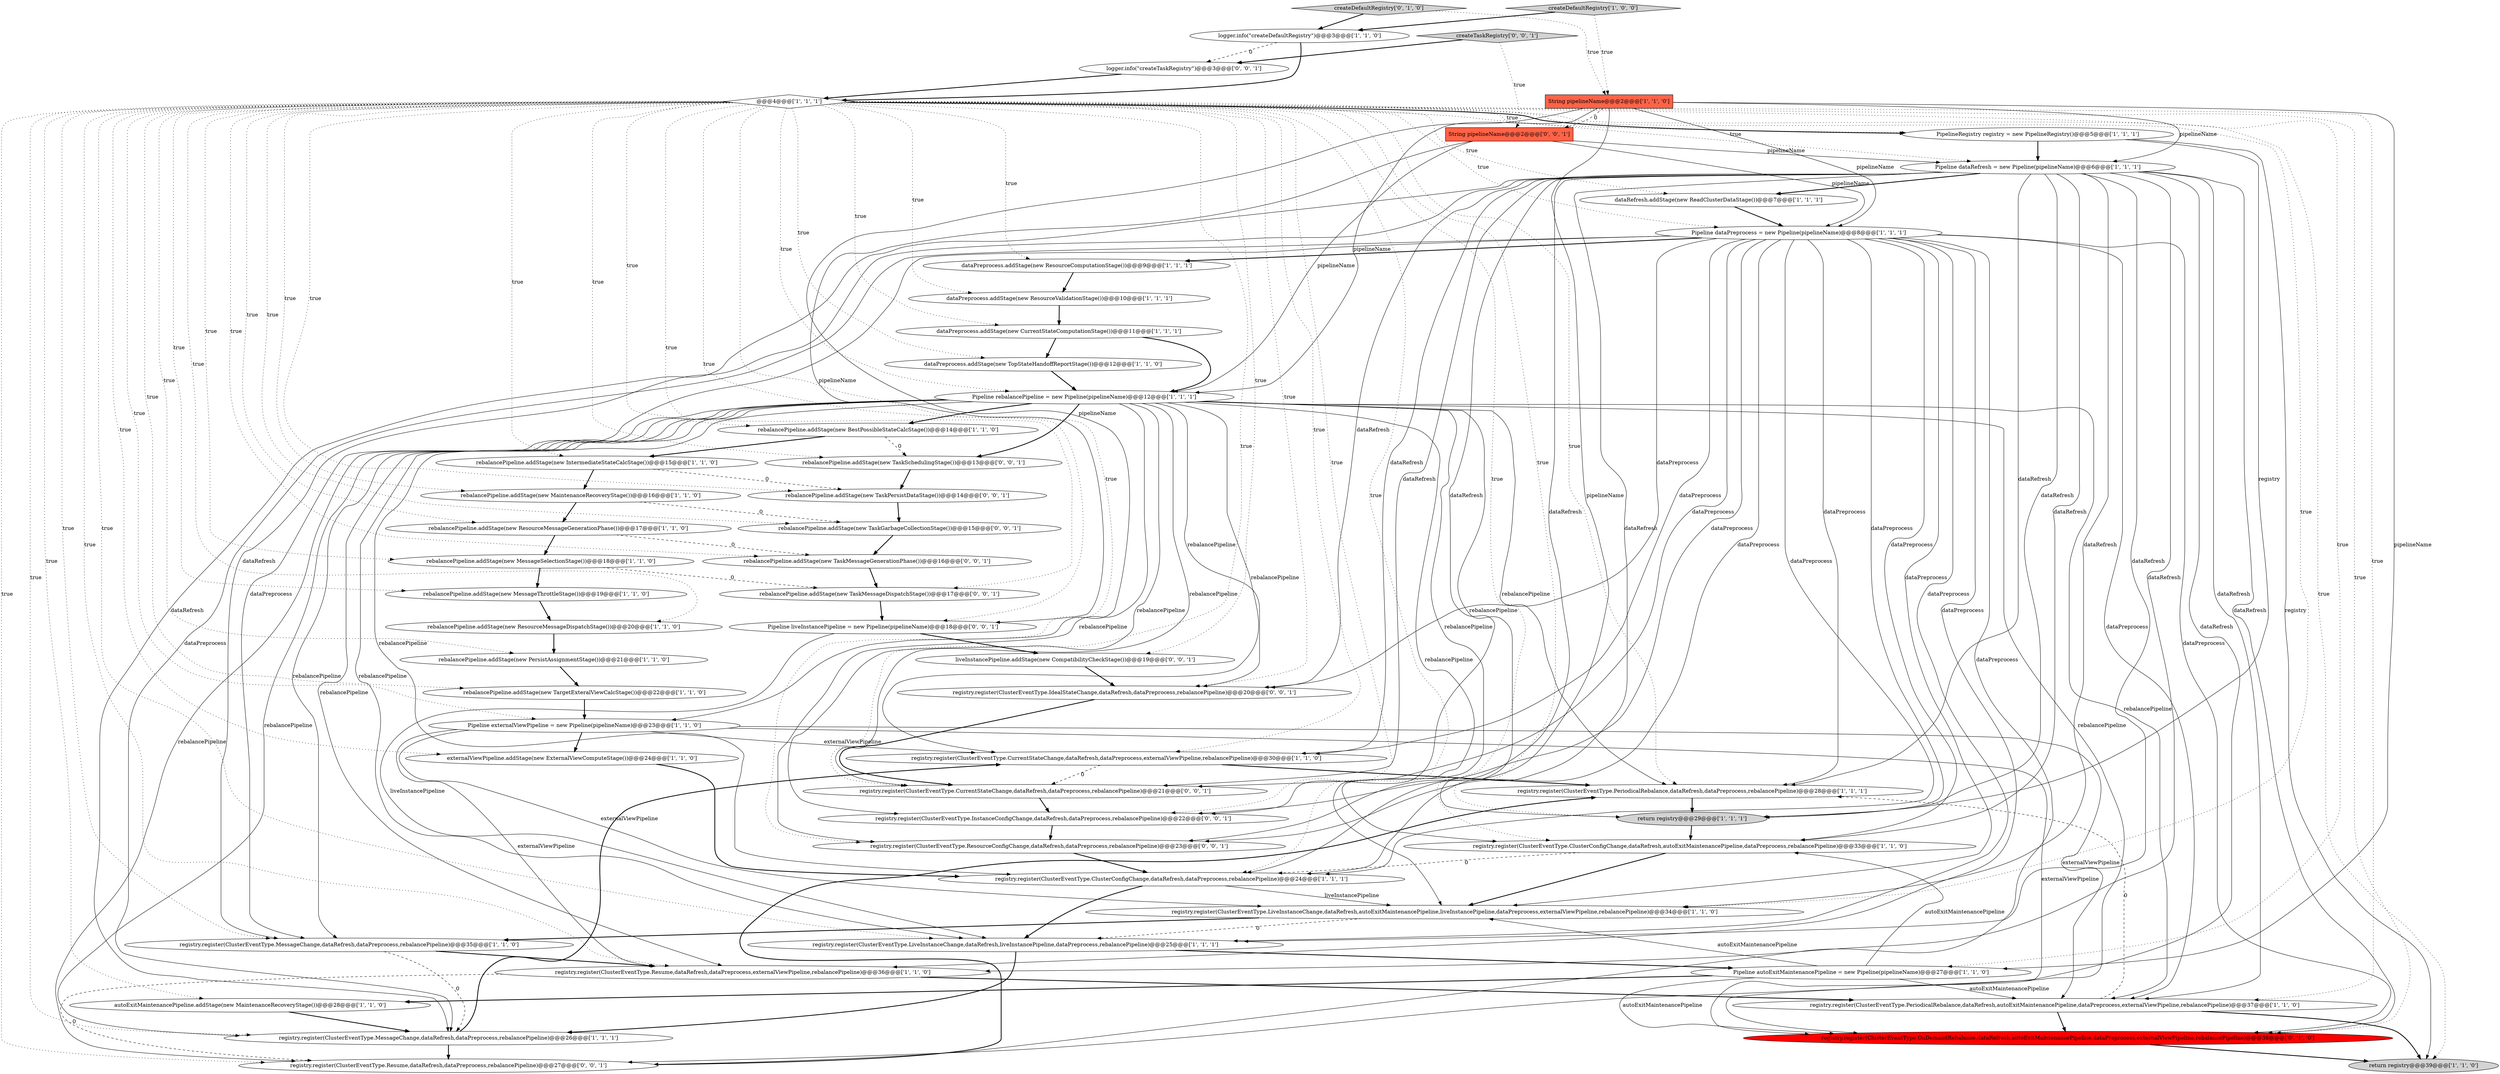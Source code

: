 digraph {
3 [style = filled, label = "registry.register(ClusterEventType.CurrentStateChange,dataRefresh,dataPreprocess,externalViewPipeline,rebalancePipeline)@@@30@@@['1', '1', '0']", fillcolor = white, shape = ellipse image = "AAA0AAABBB1BBB"];
0 [style = filled, label = "return registry@@@29@@@['1', '1', '1']", fillcolor = lightgray, shape = ellipse image = "AAA0AAABBB1BBB"];
6 [style = filled, label = "registry.register(ClusterEventType.ClusterConfigChange,dataRefresh,dataPreprocess,rebalancePipeline)@@@24@@@['1', '1', '1']", fillcolor = white, shape = ellipse image = "AAA0AAABBB1BBB"];
18 [style = filled, label = "registry.register(ClusterEventType.PeriodicalRebalance,dataRefresh,autoExitMaintenancePipeline,dataPreprocess,externalViewPipeline,rebalancePipeline)@@@37@@@['1', '1', '0']", fillcolor = white, shape = ellipse image = "AAA0AAABBB1BBB"];
20 [style = filled, label = "Pipeline dataRefresh = new Pipeline(pipelineName)@@@6@@@['1', '1', '1']", fillcolor = white, shape = ellipse image = "AAA0AAABBB1BBB"];
39 [style = filled, label = "registry.register(ClusterEventType.OnDemandRebalance,dataRefresh,autoExitMaintenancePipeline,dataPreprocess,externalViewPipeline,rebalancePipeline)@@@38@@@['0', '1', '0']", fillcolor = red, shape = ellipse image = "AAA1AAABBB2BBB"];
5 [style = filled, label = "rebalancePipeline.addStage(new PersistAssignmentStage())@@@21@@@['1', '1', '0']", fillcolor = white, shape = ellipse image = "AAA0AAABBB1BBB"];
32 [style = filled, label = "Pipeline autoExitMaintenancePipeline = new Pipeline(pipelineName)@@@27@@@['1', '1', '0']", fillcolor = white, shape = ellipse image = "AAA0AAABBB1BBB"];
8 [style = filled, label = "rebalancePipeline.addStage(new IntermediateStateCalcStage())@@@15@@@['1', '1', '0']", fillcolor = white, shape = ellipse image = "AAA0AAABBB1BBB"];
13 [style = filled, label = "autoExitMaintenancePipeline.addStage(new MaintenanceRecoveryStage())@@@28@@@['1', '1', '0']", fillcolor = white, shape = ellipse image = "AAA0AAABBB1BBB"];
37 [style = filled, label = "registry.register(ClusterEventType.MessageChange,dataRefresh,dataPreprocess,rebalancePipeline)@@@35@@@['1', '1', '0']", fillcolor = white, shape = ellipse image = "AAA0AAABBB1BBB"];
4 [style = filled, label = "dataPreprocess.addStage(new ResourceValidationStage())@@@10@@@['1', '1', '1']", fillcolor = white, shape = ellipse image = "AAA0AAABBB1BBB"];
42 [style = filled, label = "rebalancePipeline.addStage(new TaskPersistDataStage())@@@14@@@['0', '0', '1']", fillcolor = white, shape = ellipse image = "AAA0AAABBB3BBB"];
17 [style = filled, label = "registry.register(ClusterEventType.LiveInstanceChange,dataRefresh,autoExitMaintenancePipeline,liveInstancePipeline,dataPreprocess,externalViewPipeline,rebalancePipeline)@@@34@@@['1', '1', '0']", fillcolor = white, shape = ellipse image = "AAA0AAABBB1BBB"];
49 [style = filled, label = "registry.register(ClusterEventType.Resume,dataRefresh,dataPreprocess,rebalancePipeline)@@@27@@@['0', '0', '1']", fillcolor = white, shape = ellipse image = "AAA0AAABBB3BBB"];
51 [style = filled, label = "rebalancePipeline.addStage(new TaskMessageGenerationPhase())@@@16@@@['0', '0', '1']", fillcolor = white, shape = ellipse image = "AAA0AAABBB3BBB"];
9 [style = filled, label = "logger.info(\"createDefaultRegistry\")@@@3@@@['1', '1', '0']", fillcolor = white, shape = ellipse image = "AAA0AAABBB1BBB"];
12 [style = filled, label = "rebalancePipeline.addStage(new MaintenanceRecoveryStage())@@@16@@@['1', '1', '0']", fillcolor = white, shape = ellipse image = "AAA0AAABBB1BBB"];
1 [style = filled, label = "registry.register(ClusterEventType.PeriodicalRebalance,dataRefresh,dataPreprocess,rebalancePipeline)@@@28@@@['1', '1', '1']", fillcolor = white, shape = ellipse image = "AAA0AAABBB1BBB"];
16 [style = filled, label = "rebalancePipeline.addStage(new ResourceMessageGenerationPhase())@@@17@@@['1', '1', '0']", fillcolor = white, shape = ellipse image = "AAA0AAABBB1BBB"];
26 [style = filled, label = "Pipeline rebalancePipeline = new Pipeline(pipelineName)@@@12@@@['1', '1', '1']", fillcolor = white, shape = ellipse image = "AAA0AAABBB1BBB"];
35 [style = filled, label = "registry.register(ClusterEventType.ClusterConfigChange,dataRefresh,autoExitMaintenancePipeline,dataPreprocess,rebalancePipeline)@@@33@@@['1', '1', '0']", fillcolor = white, shape = ellipse image = "AAA0AAABBB1BBB"];
36 [style = filled, label = "rebalancePipeline.addStage(new MessageSelectionStage())@@@18@@@['1', '1', '0']", fillcolor = white, shape = ellipse image = "AAA0AAABBB1BBB"];
40 [style = filled, label = "logger.info(\"createTaskRegistry\")@@@3@@@['0', '0', '1']", fillcolor = white, shape = ellipse image = "AAA0AAABBB3BBB"];
54 [style = filled, label = "liveInstancePipeline.addStage(new CompatibilityCheckStage())@@@19@@@['0', '0', '1']", fillcolor = white, shape = ellipse image = "AAA0AAABBB3BBB"];
45 [style = filled, label = "rebalancePipeline.addStage(new TaskMessageDispatchStage())@@@17@@@['0', '0', '1']", fillcolor = white, shape = ellipse image = "AAA0AAABBB3BBB"];
24 [style = filled, label = "registry.register(ClusterEventType.Resume,dataRefresh,dataPreprocess,externalViewPipeline,rebalancePipeline)@@@36@@@['1', '1', '0']", fillcolor = white, shape = ellipse image = "AAA0AAABBB1BBB"];
47 [style = filled, label = "Pipeline liveInstancePipeline = new Pipeline(pipelineName)@@@18@@@['0', '0', '1']", fillcolor = white, shape = ellipse image = "AAA0AAABBB3BBB"];
7 [style = filled, label = "registry.register(ClusterEventType.MessageChange,dataRefresh,dataPreprocess,rebalancePipeline)@@@26@@@['1', '1', '1']", fillcolor = white, shape = ellipse image = "AAA0AAABBB1BBB"];
31 [style = filled, label = "return registry@@@39@@@['1', '1', '0']", fillcolor = lightgray, shape = ellipse image = "AAA0AAABBB1BBB"];
33 [style = filled, label = "String pipelineName@@@2@@@['1', '1', '0']", fillcolor = tomato, shape = box image = "AAA0AAABBB1BBB"];
34 [style = filled, label = "PipelineRegistry registry = new PipelineRegistry()@@@5@@@['1', '1', '1']", fillcolor = white, shape = ellipse image = "AAA0AAABBB1BBB"];
46 [style = filled, label = "registry.register(ClusterEventType.ResourceConfigChange,dataRefresh,dataPreprocess,rebalancePipeline)@@@23@@@['0', '0', '1']", fillcolor = white, shape = ellipse image = "AAA0AAABBB3BBB"];
25 [style = filled, label = "dataRefresh.addStage(new ReadClusterDataStage())@@@7@@@['1', '1', '1']", fillcolor = white, shape = ellipse image = "AAA0AAABBB1BBB"];
14 [style = filled, label = "dataPreprocess.addStage(new ResourceComputationStage())@@@9@@@['1', '1', '1']", fillcolor = white, shape = ellipse image = "AAA0AAABBB1BBB"];
30 [style = filled, label = "dataPreprocess.addStage(new TopStateHandoffReportStage())@@@12@@@['1', '1', '0']", fillcolor = white, shape = ellipse image = "AAA0AAABBB1BBB"];
38 [style = filled, label = "createDefaultRegistry['0', '1', '0']", fillcolor = lightgray, shape = diamond image = "AAA0AAABBB2BBB"];
41 [style = filled, label = "rebalancePipeline.addStage(new TaskSchedulingStage())@@@13@@@['0', '0', '1']", fillcolor = white, shape = ellipse image = "AAA0AAABBB3BBB"];
52 [style = filled, label = "createTaskRegistry['0', '0', '1']", fillcolor = lightgray, shape = diamond image = "AAA0AAABBB3BBB"];
19 [style = filled, label = "rebalancePipeline.addStage(new ResourceMessageDispatchStage())@@@20@@@['1', '1', '0']", fillcolor = white, shape = ellipse image = "AAA0AAABBB1BBB"];
29 [style = filled, label = "rebalancePipeline.addStage(new MessageThrottleStage())@@@19@@@['1', '1', '0']", fillcolor = white, shape = ellipse image = "AAA0AAABBB1BBB"];
44 [style = filled, label = "registry.register(ClusterEventType.IdealStateChange,dataRefresh,dataPreprocess,rebalancePipeline)@@@20@@@['0', '0', '1']", fillcolor = white, shape = ellipse image = "AAA0AAABBB3BBB"];
21 [style = filled, label = "@@@4@@@['1', '1', '1']", fillcolor = white, shape = diamond image = "AAA0AAABBB1BBB"];
28 [style = filled, label = "createDefaultRegistry['1', '0', '0']", fillcolor = lightgray, shape = diamond image = "AAA0AAABBB1BBB"];
15 [style = filled, label = "externalViewPipeline.addStage(new ExternalViewComputeStage())@@@24@@@['1', '1', '0']", fillcolor = white, shape = ellipse image = "AAA0AAABBB1BBB"];
48 [style = filled, label = "rebalancePipeline.addStage(new TaskGarbageCollectionStage())@@@15@@@['0', '0', '1']", fillcolor = white, shape = ellipse image = "AAA0AAABBB3BBB"];
43 [style = filled, label = "String pipelineName@@@2@@@['0', '0', '1']", fillcolor = tomato, shape = box image = "AAA0AAABBB3BBB"];
10 [style = filled, label = "Pipeline externalViewPipeline = new Pipeline(pipelineName)@@@23@@@['1', '1', '0']", fillcolor = white, shape = ellipse image = "AAA0AAABBB1BBB"];
27 [style = filled, label = "rebalancePipeline.addStage(new TargetExteralViewCalcStage())@@@22@@@['1', '1', '0']", fillcolor = white, shape = ellipse image = "AAA0AAABBB1BBB"];
50 [style = filled, label = "registry.register(ClusterEventType.InstanceConfigChange,dataRefresh,dataPreprocess,rebalancePipeline)@@@22@@@['0', '0', '1']", fillcolor = white, shape = ellipse image = "AAA0AAABBB3BBB"];
11 [style = filled, label = "Pipeline dataPreprocess = new Pipeline(pipelineName)@@@8@@@['1', '1', '1']", fillcolor = white, shape = ellipse image = "AAA0AAABBB1BBB"];
23 [style = filled, label = "registry.register(ClusterEventType.LiveInstanceChange,dataRefresh,liveInstancePipeline,dataPreprocess,rebalancePipeline)@@@25@@@['1', '1', '1']", fillcolor = white, shape = ellipse image = "AAA0AAABBB1BBB"];
22 [style = filled, label = "rebalancePipeline.addStage(new BestPossibleStateCalcStage())@@@14@@@['1', '1', '0']", fillcolor = white, shape = ellipse image = "AAA0AAABBB1BBB"];
53 [style = filled, label = "registry.register(ClusterEventType.CurrentStateChange,dataRefresh,dataPreprocess,rebalancePipeline)@@@21@@@['0', '0', '1']", fillcolor = white, shape = ellipse image = "AAA0AAABBB3BBB"];
2 [style = filled, label = "dataPreprocess.addStage(new CurrentStateComputationStage())@@@11@@@['1', '1', '1']", fillcolor = white, shape = ellipse image = "AAA0AAABBB1BBB"];
21->12 [style = dotted, label="true"];
26->24 [style = solid, label="rebalancePipeline"];
2->26 [style = bold, label=""];
34->20 [style = bold, label=""];
26->3 [style = solid, label="rebalancePipeline"];
21->11 [style = dotted, label="true"];
21->15 [style = dotted, label="true"];
11->14 [style = bold, label=""];
21->18 [style = dotted, label="true"];
36->29 [style = bold, label=""];
21->8 [style = dotted, label="true"];
26->37 [style = solid, label="rebalancePipeline"];
28->9 [style = bold, label=""];
21->27 [style = dotted, label="true"];
42->48 [style = bold, label=""];
26->49 [style = solid, label="rebalancePipeline"];
7->49 [style = bold, label=""];
44->53 [style = bold, label=""];
20->35 [style = solid, label="dataRefresh"];
11->39 [style = solid, label="dataPreprocess"];
26->22 [style = bold, label=""];
43->26 [style = solid, label="pipelineName"];
22->8 [style = bold, label=""];
19->5 [style = bold, label=""];
48->51 [style = bold, label=""];
21->26 [style = dotted, label="true"];
21->24 [style = dotted, label="true"];
11->37 [style = solid, label="dataPreprocess"];
39->31 [style = bold, label=""];
21->23 [style = dotted, label="true"];
21->7 [style = dotted, label="true"];
11->17 [style = solid, label="dataPreprocess"];
21->39 [style = dotted, label="true"];
20->24 [style = solid, label="dataRefresh"];
34->31 [style = solid, label="registry"];
9->21 [style = bold, label=""];
33->6 [style = solid, label="pipelineName"];
18->1 [style = dashed, label="0"];
21->37 [style = dotted, label="true"];
11->7 [style = solid, label="dataPreprocess"];
38->33 [style = dotted, label="true"];
22->41 [style = dashed, label="0"];
21->5 [style = dotted, label="true"];
26->23 [style = solid, label="rebalancePipeline"];
18->31 [style = bold, label=""];
21->42 [style = dotted, label="true"];
20->37 [style = solid, label="dataRefresh"];
26->7 [style = solid, label="rebalancePipeline"];
43->11 [style = solid, label="pipelineName"];
21->20 [style = dotted, label="true"];
37->7 [style = dashed, label="0"];
34->0 [style = solid, label="registry"];
21->0 [style = dotted, label="true"];
21->29 [style = dotted, label="true"];
46->6 [style = bold, label=""];
30->26 [style = bold, label=""];
11->35 [style = solid, label="dataPreprocess"];
21->22 [style = dotted, label="true"];
21->32 [style = dotted, label="true"];
21->17 [style = dotted, label="true"];
21->50 [style = dotted, label="true"];
4->2 [style = bold, label=""];
26->18 [style = solid, label="rebalancePipeline"];
10->18 [style = solid, label="externalViewPipeline"];
1->0 [style = bold, label=""];
17->37 [style = bold, label=""];
20->25 [style = bold, label=""];
24->18 [style = bold, label=""];
8->42 [style = dashed, label="0"];
16->51 [style = dashed, label="0"];
21->48 [style = dotted, label="true"];
26->46 [style = solid, label="rebalancePipeline"];
10->39 [style = solid, label="externalViewPipeline"];
21->54 [style = dotted, label="true"];
49->1 [style = bold, label=""];
11->44 [style = solid, label="dataPreprocess"];
47->54 [style = bold, label=""];
26->39 [style = solid, label="rebalancePipeline"];
21->31 [style = dotted, label="true"];
54->44 [style = bold, label=""];
21->30 [style = dotted, label="true"];
35->17 [style = bold, label=""];
26->0 [style = solid, label="rebalancePipeline"];
21->13 [style = dotted, label="true"];
23->7 [style = bold, label=""];
17->23 [style = dashed, label="0"];
21->16 [style = dotted, label="true"];
26->44 [style = solid, label="rebalancePipeline"];
20->0 [style = solid, label="dataRefresh"];
10->24 [style = solid, label="externalViewPipeline"];
20->23 [style = solid, label="dataRefresh"];
11->46 [style = solid, label="dataPreprocess"];
11->6 [style = solid, label="dataPreprocess"];
21->35 [style = dotted, label="true"];
12->48 [style = dashed, label="0"];
32->35 [style = solid, label="autoExitMaintenancePipeline"];
40->21 [style = bold, label=""];
36->45 [style = dashed, label="0"];
14->4 [style = bold, label=""];
20->6 [style = solid, label="dataRefresh"];
26->50 [style = solid, label="rebalancePipeline"];
21->6 [style = dotted, label="true"];
16->36 [style = bold, label=""];
11->50 [style = solid, label="dataPreprocess"];
37->24 [style = bold, label=""];
3->1 [style = bold, label=""];
21->46 [style = dotted, label="true"];
6->23 [style = bold, label=""];
11->0 [style = solid, label="dataPreprocess"];
33->26 [style = solid, label="pipelineName"];
21->34 [style = bold, label=""];
38->9 [style = bold, label=""];
23->32 [style = bold, label=""];
21->2 [style = dotted, label="true"];
20->49 [style = solid, label="dataRefresh"];
11->53 [style = solid, label="dataPreprocess"];
21->51 [style = dotted, label="true"];
21->10 [style = dotted, label="true"];
21->49 [style = dotted, label="true"];
3->53 [style = dashed, label="0"];
35->6 [style = dashed, label="0"];
53->50 [style = bold, label=""];
21->25 [style = dotted, label="true"];
26->1 [style = solid, label="rebalancePipeline"];
26->41 [style = bold, label=""];
11->1 [style = solid, label="dataPreprocess"];
21->41 [style = dotted, label="true"];
29->19 [style = bold, label=""];
11->3 [style = solid, label="dataPreprocess"];
18->39 [style = bold, label=""];
51->45 [style = bold, label=""];
43->20 [style = solid, label="pipelineName"];
52->40 [style = bold, label=""];
20->18 [style = solid, label="dataRefresh"];
21->53 [style = dotted, label="true"];
27->10 [style = bold, label=""];
11->49 [style = solid, label="dataPreprocess"];
21->3 [style = dotted, label="true"];
20->17 [style = solid, label="dataRefresh"];
43->47 [style = solid, label="pipelineName"];
11->18 [style = solid, label="dataPreprocess"];
20->44 [style = solid, label="dataRefresh"];
21->45 [style = dotted, label="true"];
8->12 [style = bold, label=""];
24->49 [style = dashed, label="0"];
20->7 [style = solid, label="dataRefresh"];
21->47 [style = dotted, label="true"];
11->24 [style = solid, label="dataPreprocess"];
6->17 [style = solid, label="liveInstancePipeline"];
10->15 [style = bold, label=""];
20->3 [style = solid, label="dataRefresh"];
26->6 [style = solid, label="rebalancePipeline"];
20->39 [style = solid, label="dataRefresh"];
21->1 [style = dotted, label="true"];
28->33 [style = dotted, label="true"];
50->46 [style = bold, label=""];
52->43 [style = dotted, label="true"];
33->20 [style = solid, label="pipelineName"];
33->11 [style = solid, label="pipelineName"];
26->35 [style = solid, label="rebalancePipeline"];
32->18 [style = solid, label="autoExitMaintenancePipeline"];
21->34 [style = dotted, label="true"];
15->6 [style = bold, label=""];
33->43 [style = dashed, label="0"];
12->16 [style = bold, label=""];
20->46 [style = solid, label="dataRefresh"];
20->53 [style = solid, label="dataRefresh"];
21->4 [style = dotted, label="true"];
7->3 [style = bold, label=""];
10->17 [style = solid, label="externalViewPipeline"];
21->36 [style = dotted, label="true"];
26->53 [style = solid, label="rebalancePipeline"];
32->39 [style = solid, label="autoExitMaintenancePipeline"];
26->17 [style = solid, label="rebalancePipeline"];
20->1 [style = solid, label="dataRefresh"];
9->40 [style = dashed, label="0"];
21->44 [style = dotted, label="true"];
25->11 [style = bold, label=""];
13->7 [style = bold, label=""];
21->19 [style = dotted, label="true"];
21->14 [style = dotted, label="true"];
45->47 [style = bold, label=""];
32->17 [style = solid, label="autoExitMaintenancePipeline"];
11->23 [style = solid, label="dataPreprocess"];
0->35 [style = bold, label=""];
33->10 [style = solid, label="pipelineName"];
10->3 [style = solid, label="externalViewPipeline"];
5->27 [style = bold, label=""];
2->30 [style = bold, label=""];
32->13 [style = bold, label=""];
33->32 [style = solid, label="pipelineName"];
20->50 [style = solid, label="dataRefresh"];
47->23 [style = solid, label="liveInstancePipeline"];
41->42 [style = bold, label=""];
}
